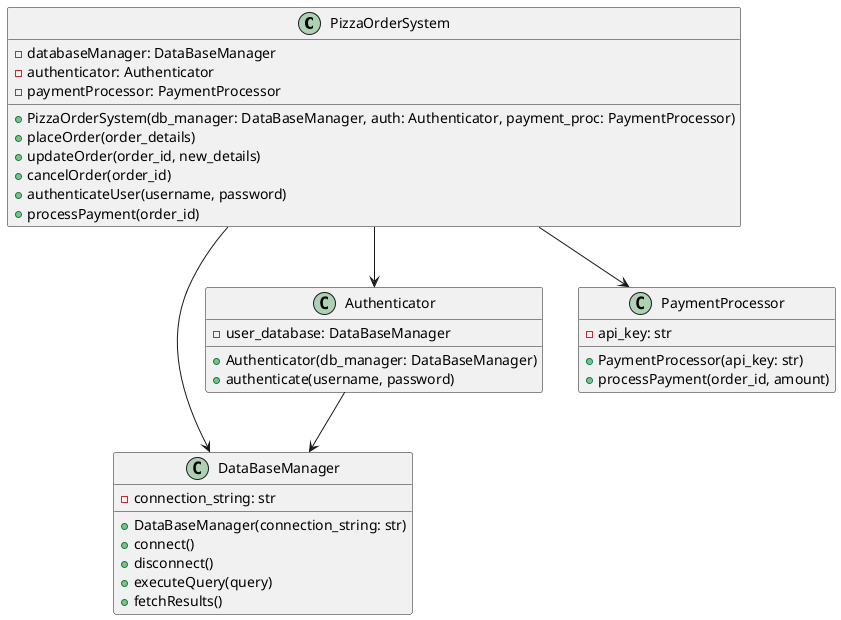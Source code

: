 @startuml PizzaOrderSystem

class PizzaOrderSystem {
  - databaseManager: DataBaseManager
  - authenticator: Authenticator
  - paymentProcessor: PaymentProcessor
  + PizzaOrderSystem(db_manager: DataBaseManager, auth: Authenticator, payment_proc: PaymentProcessor)
  + placeOrder(order_details)
  + updateOrder(order_id, new_details)
  + cancelOrder(order_id)
  + authenticateUser(username, password)
  + processPayment(order_id)
}

class DataBaseManager {
  - connection_string: str
  + DataBaseManager(connection_string: str)
  + connect()
  + disconnect()
  + executeQuery(query)
  + fetchResults()
}

class Authenticator {
  - user_database: DataBaseManager
  + Authenticator(db_manager: DataBaseManager)
  + authenticate(username, password)
}

class PaymentProcessor {
  - api_key: str
  + PaymentProcessor(api_key: str)
  + processPayment(order_id, amount)
}

PizzaOrderSystem --> DataBaseManager
PizzaOrderSystem --> Authenticator
PizzaOrderSystem --> PaymentProcessor
Authenticator --> DataBaseManager

@enduml